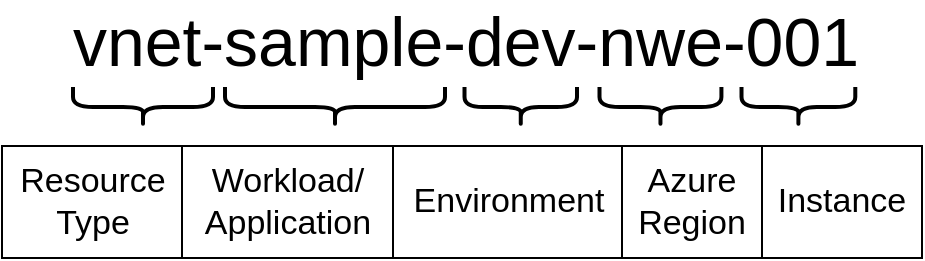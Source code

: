 <mxfile version="24.2.5" type="device" pages="2">
  <diagram name="namig-convention" id="rhSzfD0FhzZ60ZLFLEin">
    <mxGraphModel dx="1434" dy="836" grid="1" gridSize="10" guides="1" tooltips="1" connect="1" arrows="1" fold="1" page="1" pageScale="1" pageWidth="827" pageHeight="1169" math="0" shadow="0">
      <root>
        <mxCell id="2u8QQZtQnn4IRKNy4I4u-0" />
        <mxCell id="2u8QQZtQnn4IRKNy4I4u-1" parent="2u8QQZtQnn4IRKNy4I4u-0" />
        <mxCell id="2u8QQZtQnn4IRKNy4I4u-2" value="vnet-sample-dev-nwe-001" style="text;html=1;align=center;verticalAlign=middle;whiteSpace=wrap;rounded=0;fontSize=34;" vertex="1" parent="2u8QQZtQnn4IRKNy4I4u-1">
          <mxGeometry x="117" y="132.5" width="420" height="30" as="geometry" />
        </mxCell>
        <mxCell id="2u8QQZtQnn4IRKNy4I4u-3" value="Resource&lt;div style=&quot;font-size: 17px;&quot;&gt;Type&lt;/div&gt;" style="rounded=0;whiteSpace=wrap;html=1;fontSize=17;" vertex="1" parent="2u8QQZtQnn4IRKNy4I4u-1">
          <mxGeometry x="95" y="200" width="91" height="56" as="geometry" />
        </mxCell>
        <mxCell id="2u8QQZtQnn4IRKNy4I4u-4" value="Workload/&lt;div style=&quot;font-size: 17px;&quot;&gt;Application&lt;/div&gt;" style="rounded=0;whiteSpace=wrap;html=1;fontSize=17;" vertex="1" parent="2u8QQZtQnn4IRKNy4I4u-1">
          <mxGeometry x="185" y="200" width="105.5" height="56" as="geometry" />
        </mxCell>
        <mxCell id="2u8QQZtQnn4IRKNy4I4u-5" value="Environment" style="rounded=0;whiteSpace=wrap;html=1;fontSize=17;" vertex="1" parent="2u8QQZtQnn4IRKNy4I4u-1">
          <mxGeometry x="290.5" y="200" width="114.5" height="56" as="geometry" />
        </mxCell>
        <mxCell id="2u8QQZtQnn4IRKNy4I4u-6" value="Azure&lt;div style=&quot;font-size: 17px;&quot;&gt;Region&lt;/div&gt;" style="rounded=0;whiteSpace=wrap;html=1;fontSize=17;" vertex="1" parent="2u8QQZtQnn4IRKNy4I4u-1">
          <mxGeometry x="405" y="200" width="70" height="56" as="geometry" />
        </mxCell>
        <mxCell id="2u8QQZtQnn4IRKNy4I4u-7" value="Instance" style="rounded=0;whiteSpace=wrap;html=1;fontSize=17;" vertex="1" parent="2u8QQZtQnn4IRKNy4I4u-1">
          <mxGeometry x="475" y="200" width="80" height="56" as="geometry" />
        </mxCell>
        <mxCell id="2u8QQZtQnn4IRKNy4I4u-8" value="" style="shape=curlyBracket;whiteSpace=wrap;html=1;rounded=1;flipH=1;labelPosition=right;verticalLabelPosition=middle;align=left;verticalAlign=middle;rotation=90;strokeWidth=2;" vertex="1" parent="2u8QQZtQnn4IRKNy4I4u-1">
          <mxGeometry x="155.5" y="145.5" width="20" height="70" as="geometry" />
        </mxCell>
        <mxCell id="2u8QQZtQnn4IRKNy4I4u-9" value="" style="shape=curlyBracket;whiteSpace=wrap;html=1;rounded=1;flipH=1;labelPosition=right;verticalLabelPosition=middle;align=left;verticalAlign=middle;rotation=90;strokeWidth=2;" vertex="1" parent="2u8QQZtQnn4IRKNy4I4u-1">
          <mxGeometry x="251.5" y="125.5" width="20" height="110" as="geometry" />
        </mxCell>
        <mxCell id="2u8QQZtQnn4IRKNy4I4u-10" value="" style="shape=curlyBracket;whiteSpace=wrap;html=1;rounded=1;flipH=1;labelPosition=right;verticalLabelPosition=middle;align=left;verticalAlign=middle;rotation=90;strokeWidth=2;" vertex="1" parent="2u8QQZtQnn4IRKNy4I4u-1">
          <mxGeometry x="344.38" y="152.375" width="20" height="56.25" as="geometry" />
        </mxCell>
        <mxCell id="2u8QQZtQnn4IRKNy4I4u-11" value="" style="shape=curlyBracket;whiteSpace=wrap;html=1;rounded=1;flipH=1;labelPosition=right;verticalLabelPosition=middle;align=left;verticalAlign=middle;rotation=90;strokeWidth=2;" vertex="1" parent="2u8QQZtQnn4IRKNy4I4u-1">
          <mxGeometry x="414.23" y="150.02" width="20" height="60.96" as="geometry" />
        </mxCell>
        <mxCell id="2u8QQZtQnn4IRKNy4I4u-12" value="" style="shape=curlyBracket;whiteSpace=wrap;html=1;rounded=1;flipH=1;labelPosition=right;verticalLabelPosition=middle;align=left;verticalAlign=middle;rotation=90;strokeWidth=2;" vertex="1" parent="2u8QQZtQnn4IRKNy4I4u-1">
          <mxGeometry x="483.2" y="152.055" width="20" height="56.89" as="geometry" />
        </mxCell>
      </root>
    </mxGraphModel>
  </diagram>
  <diagram name="cover" id="EFw91M3MBH8ARy3N52KL">
    <mxGraphModel dx="1434" dy="836" grid="1" gridSize="10" guides="1" tooltips="1" connect="1" arrows="1" fold="1" page="1" pageScale="1" pageWidth="827" pageHeight="1169" math="0" shadow="0">
      <root>
        <mxCell id="2_HejJVe_jmI2wki_wEb-0" />
        <mxCell id="2_HejJVe_jmI2wki_wEb-1" parent="2_HejJVe_jmI2wki_wEb-0" />
        <mxCell id="2_HejJVe_jmI2wki_wEb-2" value="vnet-sample-dev-nwe-001" style="text;html=1;align=center;verticalAlign=middle;whiteSpace=wrap;rounded=0;fontSize=34;" parent="2_HejJVe_jmI2wki_wEb-1" vertex="1">
          <mxGeometry x="117" y="132.5" width="420" height="30" as="geometry" />
        </mxCell>
        <mxCell id="2_HejJVe_jmI2wki_wEb-3" value="Resource&lt;div style=&quot;font-size: 17px;&quot;&gt;Type&lt;/div&gt;" style="rounded=0;whiteSpace=wrap;html=1;fontSize=17;" parent="2_HejJVe_jmI2wki_wEb-1" vertex="1">
          <mxGeometry x="95" y="200" width="91" height="56" as="geometry" />
        </mxCell>
        <mxCell id="2_HejJVe_jmI2wki_wEb-4" value="Workload/&lt;div style=&quot;font-size: 17px;&quot;&gt;Application&lt;/div&gt;" style="rounded=0;whiteSpace=wrap;html=1;fontSize=17;" parent="2_HejJVe_jmI2wki_wEb-1" vertex="1">
          <mxGeometry x="185" y="200" width="105.5" height="56" as="geometry" />
        </mxCell>
        <mxCell id="2_HejJVe_jmI2wki_wEb-5" value="Environment" style="rounded=0;whiteSpace=wrap;html=1;fontSize=17;" parent="2_HejJVe_jmI2wki_wEb-1" vertex="1">
          <mxGeometry x="290.5" y="200" width="114.5" height="56" as="geometry" />
        </mxCell>
        <mxCell id="2_HejJVe_jmI2wki_wEb-6" value="Azure&lt;div style=&quot;font-size: 17px;&quot;&gt;Region&lt;/div&gt;" style="rounded=0;whiteSpace=wrap;html=1;fontSize=17;" parent="2_HejJVe_jmI2wki_wEb-1" vertex="1">
          <mxGeometry x="405" y="200" width="70" height="56" as="geometry" />
        </mxCell>
        <mxCell id="2_HejJVe_jmI2wki_wEb-7" value="Instance" style="rounded=0;whiteSpace=wrap;html=1;fontSize=17;" parent="2_HejJVe_jmI2wki_wEb-1" vertex="1">
          <mxGeometry x="475" y="200" width="80" height="56" as="geometry" />
        </mxCell>
        <mxCell id="2_HejJVe_jmI2wki_wEb-8" value="" style="shape=curlyBracket;whiteSpace=wrap;html=1;rounded=1;flipH=1;labelPosition=right;verticalLabelPosition=middle;align=left;verticalAlign=middle;rotation=90;strokeWidth=2;" parent="2_HejJVe_jmI2wki_wEb-1" vertex="1">
          <mxGeometry x="155.5" y="145.5" width="20" height="70" as="geometry" />
        </mxCell>
        <mxCell id="2_HejJVe_jmI2wki_wEb-9" value="" style="shape=curlyBracket;whiteSpace=wrap;html=1;rounded=1;flipH=1;labelPosition=right;verticalLabelPosition=middle;align=left;verticalAlign=middle;rotation=90;strokeWidth=2;" parent="2_HejJVe_jmI2wki_wEb-1" vertex="1">
          <mxGeometry x="251.5" y="125.5" width="20" height="110" as="geometry" />
        </mxCell>
        <mxCell id="2_HejJVe_jmI2wki_wEb-10" value="" style="shape=curlyBracket;whiteSpace=wrap;html=1;rounded=1;flipH=1;labelPosition=right;verticalLabelPosition=middle;align=left;verticalAlign=middle;rotation=90;strokeWidth=2;" parent="2_HejJVe_jmI2wki_wEb-1" vertex="1">
          <mxGeometry x="344.38" y="152.375" width="20" height="56.25" as="geometry" />
        </mxCell>
        <mxCell id="2_HejJVe_jmI2wki_wEb-11" value="" style="shape=curlyBracket;whiteSpace=wrap;html=1;rounded=1;flipH=1;labelPosition=right;verticalLabelPosition=middle;align=left;verticalAlign=middle;rotation=90;strokeWidth=2;" parent="2_HejJVe_jmI2wki_wEb-1" vertex="1">
          <mxGeometry x="414.23" y="150.02" width="20" height="60.96" as="geometry" />
        </mxCell>
        <mxCell id="2_HejJVe_jmI2wki_wEb-12" value="" style="shape=curlyBracket;whiteSpace=wrap;html=1;rounded=1;flipH=1;labelPosition=right;verticalLabelPosition=middle;align=left;verticalAlign=middle;rotation=90;strokeWidth=2;" parent="2_HejJVe_jmI2wki_wEb-1" vertex="1">
          <mxGeometry x="483.2" y="152.055" width="20" height="56.89" as="geometry" />
        </mxCell>
        <mxCell id="Ztmr8UHsVivtMQ_IBBzu-0" value="" style="shape=image;verticalLabelPosition=bottom;labelBackgroundColor=default;verticalAlign=top;aspect=fixed;imageAspect=0;image=https://github.com/Azure/ALZ-Bicep/wiki/media/bicep-logo.png;" parent="2_HejJVe_jmI2wki_wEb-1" vertex="1">
          <mxGeometry x="500" y="230" width="130" height="130" as="geometry" />
        </mxCell>
      </root>
    </mxGraphModel>
  </diagram>
</mxfile>
